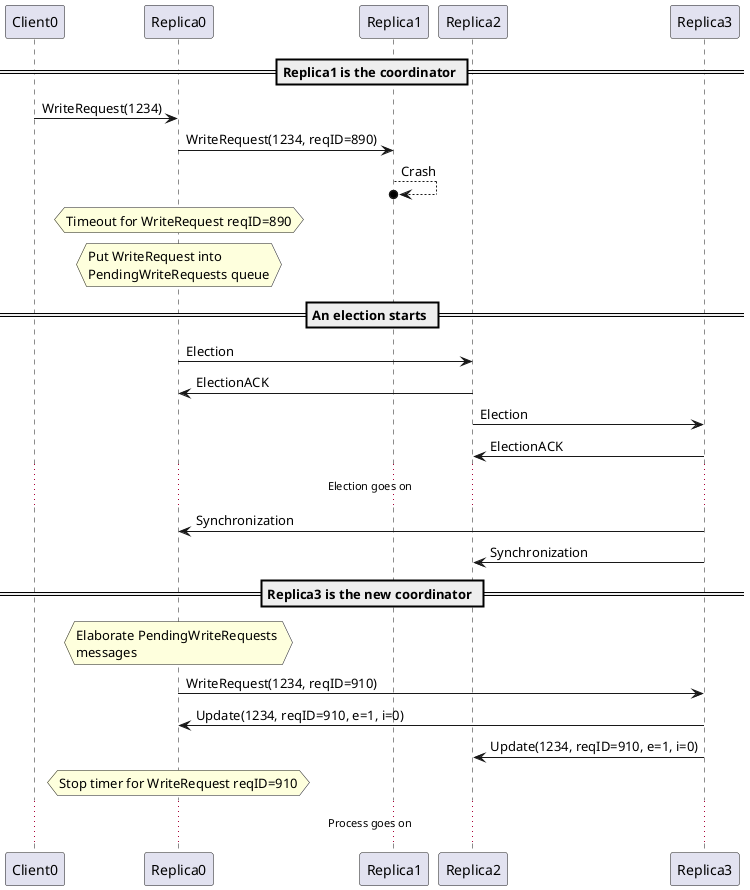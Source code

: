 @startuml
== Replica1 is the coordinator ==

Client0 -> Replica0: WriteRequest(1234)
Replica0 -> Replica1: WriteRequest(1234, reqID=890)
Replica1 -->o Replica1: Crash

hnote over Replica0: Timeout for WriteRequest reqID=890
hnote over Replica0: Put WriteRequest into \nPendingWriteRequests queue

== An election starts ==
Replica0 -> Replica2: Election
Replica2 -> Replica0: ElectionACK
Replica2 -> Replica3: Election
Replica3 -> Replica2: ElectionACK

... Election goes on ...

Replica3 -> Replica0: Synchronization
Replica3 -> Replica2: Synchronization

== Replica3 is the new coordinator ==

hnote over Replica0: Elaborate PendingWriteRequests \nmessages
Replica0 -> Replica3: WriteRequest(1234, reqID=910)
Replica3 -> Replica0: Update(1234, reqID=910, e=1, i=0)
Replica3 -> Replica2: Update(1234, reqID=910, e=1, i=0)
hnote over Replica0: Stop timer for WriteRequest reqID=910
... Process goes on ...
@enduml